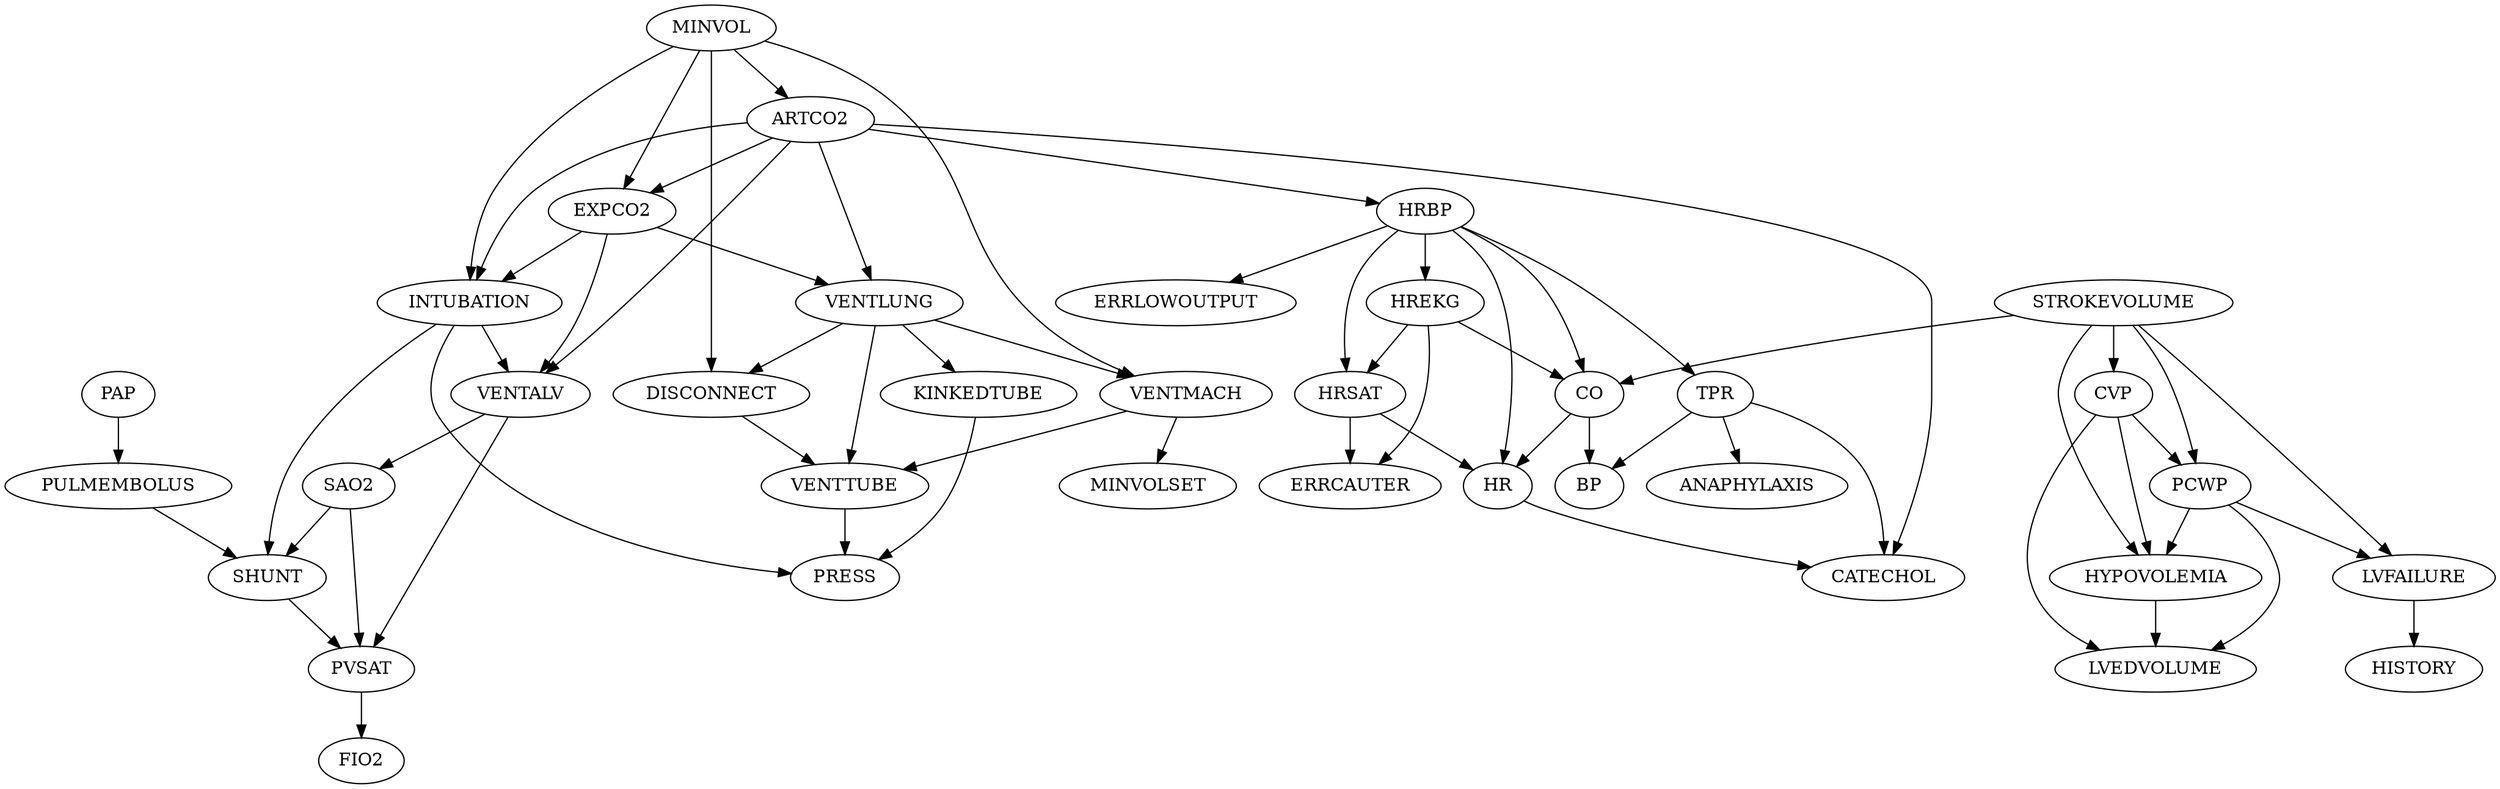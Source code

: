 digraph G {
    "DISCONNECT" -> "VENTTUBE";
    "VENTMACH" -> "VENTTUBE";
    "VENTLUNG" -> "VENTTUBE";
    "PAP" -> "PULMEMBOLUS";
    "VENTMACH" -> "MINVOLSET";
    "EXPCO2" -> "INTUBATION";
    "MINVOL" -> "INTUBATION";
    "ARTCO2" -> "INTUBATION";
    "TPR" -> "BP";
    "CO" -> "BP";
    "HRBP" -> "HRSAT";
    "HREKG" -> "HRSAT";
    "HRBP" -> "HR";
    "HRSAT" -> "HR";
    "CO" -> "HR";
    "EXPCO2" -> "VENTLUNG";
    "ARTCO2" -> "VENTLUNG";
    "TPR" -> "ANAPHYLAXIS";
    "MINVOL" -> "EXPCO2";
    "ARTCO2" -> "EXPCO2";
    "LVFAILURE" -> "HISTORY";
    "TPR" -> "CATECHOL";
    "ARTCO2" -> "CATECHOL";
    "HR" -> "CATECHOL";
    "HRBP" -> "HREKG";
    "PVSAT" -> "FIO2";
    "MINVOL" -> "DISCONNECT";
    "VENTLUNG" -> "DISCONNECT";
    "VENTALV" -> "SAO2";
    "MINVOL" -> "ARTCO2";
    "HRBP" -> "TPR";
    "CVP" -> "HYPOVOLEMIA";
    "PCWP" -> "HYPOVOLEMIA";
    "STROKEVOLUME" -> "HYPOVOLEMIA";
    "CVP" -> "LVEDVOLUME";
    "PCWP" -> "LVEDVOLUME";
    "HYPOVOLEMIA" -> "LVEDVOLUME";
    "STROKEVOLUME" -> "CO";
    "HRBP" -> "CO";
    "HREKG" -> "CO";
    "ARTCO2" -> "HRBP";
    "CVP" -> "PCWP";
    "STROKEVOLUME" -> "PCWP";
    "HREKG" -> "ERRCAUTER";
    "HRSAT" -> "ERRCAUTER";
    "EXPCO2" -> "VENTALV";
    "INTUBATION" -> "VENTALV";
    "ARTCO2" -> "VENTALV";
    "KINKEDTUBE" -> "PRESS";
    "INTUBATION" -> "PRESS";
    "VENTTUBE" -> "PRESS";
    "SAO2" -> "PVSAT";
    "SHUNT" -> "PVSAT";
    "VENTALV" -> "PVSAT";
    "MINVOL" -> "VENTMACH";
    "VENTLUNG" -> "VENTMACH";
    "PCWP" -> "LVFAILURE";
    "STROKEVOLUME" -> "LVFAILURE";
    "SAO2" -> "SHUNT";
    "PULMEMBOLUS" -> "SHUNT";
    "INTUBATION" -> "SHUNT";
    "HRBP" -> "ERRLOWOUTPUT";
    "VENTLUNG" -> "KINKEDTUBE";
    "STROKEVOLUME" -> "CVP";
}
